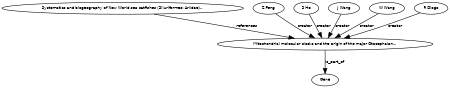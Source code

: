 digraph G {
size="3,3";
node [fontsize=7, fontname="Helvetica"];
edge [fontsize=7, fontname="Helvetica"];
node0 [label="Mitochondrial molecular clocks and the origin of the major Otocephalan...", width=0.27433100247,height=0.27433100247];
node1 [label="Systematics and biogeography of New World sea catfishes (Siluriformes: Ariidae)...", width=0.27433100247,height=0.27433100247];
node2 [label="Z Peng", width=0.27433100247,height=0.27433100247];
node3 [label="S He", width=0.27433100247,height=0.27433100247];
node4 [label="J Wang", width=0.27433100247,height=0.27433100247];
node5 [label="W Wang", width=0.27433100247,height=0.27433100247];
node6 [label="R Diogo", width=0.27433100247,height=0.27433100247];
node7 [label="Gene", width=0.27433100247,height=0.27433100247];
node1 -> node0 [label="references"];
node2 -> node0 [label="creator"];
node3 -> node0 [label="creator"];
node4 -> node0 [label="creator"];
node5 -> node0 [label="creator"];
node6 -> node0 [label="creator"];
node0 -> node7 [label="is_part_of"];
}

